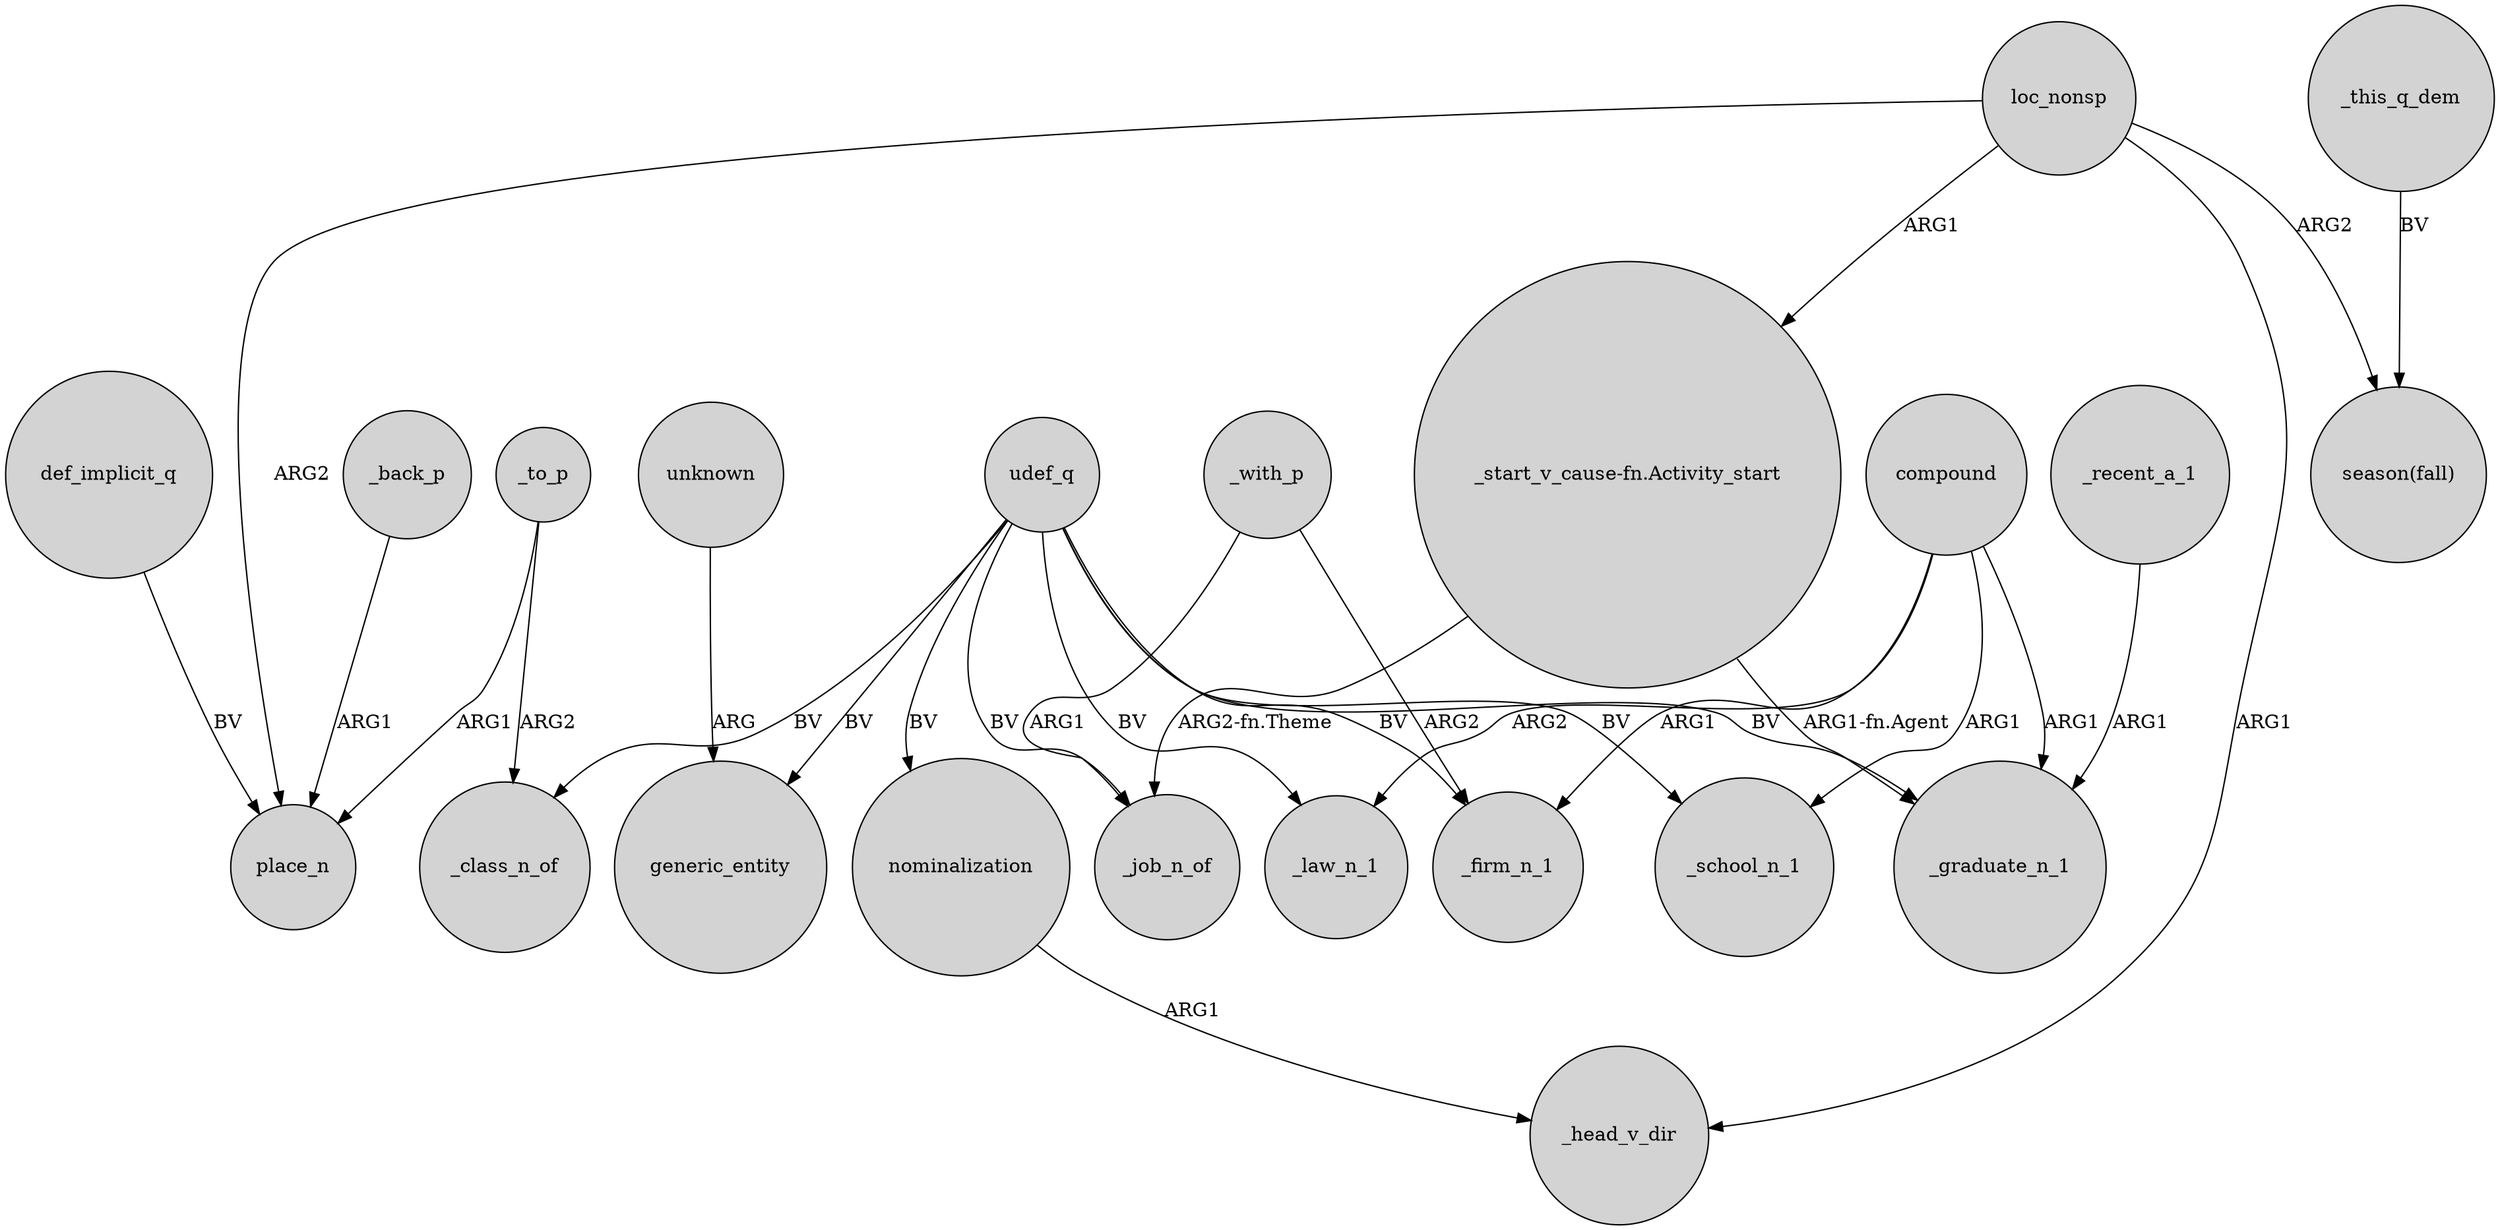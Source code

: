 digraph {
	node [shape=circle style=filled]
	"_start_v_cause-fn.Activity_start" -> _job_n_of [label="ARG2-fn.Theme"]
	udef_q -> generic_entity [label=BV]
	udef_q -> _class_n_of [label=BV]
	nominalization -> _head_v_dir [label=ARG1]
	compound -> _school_n_1 [label=ARG1]
	udef_q -> _firm_n_1 [label=BV]
	def_implicit_q -> place_n [label=BV]
	udef_q -> _law_n_1 [label=BV]
	"_start_v_cause-fn.Activity_start" -> _graduate_n_1 [label="ARG1-fn.Agent"]
	udef_q -> _graduate_n_1 [label=BV]
	_with_p -> _firm_n_1 [label=ARG2]
	_recent_a_1 -> _graduate_n_1 [label=ARG1]
	compound -> _graduate_n_1 [label=ARG1]
	loc_nonsp -> "season(fall)" [label=ARG2]
	_to_p -> place_n [label=ARG1]
	compound -> _firm_n_1 [label=ARG1]
	udef_q -> nominalization [label=BV]
	compound -> _law_n_1 [label=ARG2]
	loc_nonsp -> place_n [label=ARG2]
	_back_p -> place_n [label=ARG1]
	_to_p -> _class_n_of [label=ARG2]
	udef_q -> _job_n_of [label=BV]
	_this_q_dem -> "season(fall)" [label=BV]
	udef_q -> _school_n_1 [label=BV]
	loc_nonsp -> _head_v_dir [label=ARG1]
	unknown -> generic_entity [label=ARG]
	_with_p -> _job_n_of [label=ARG1]
	loc_nonsp -> "_start_v_cause-fn.Activity_start" [label=ARG1]
}
